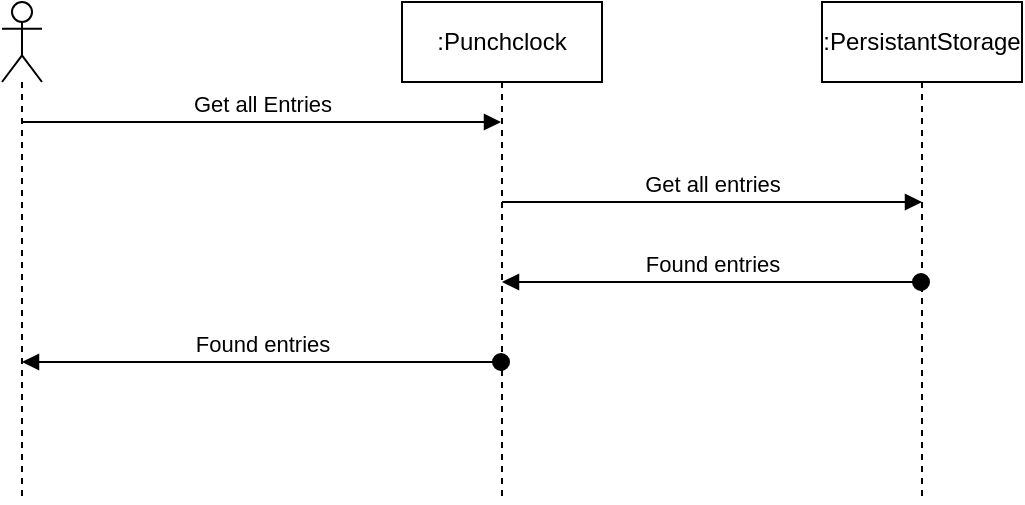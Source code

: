 <mxfile>
    <diagram id="ONoZ7lR5CvCl9lCxP3sI" name="Page-1">
        <mxGraphModel dx="907" dy="771" grid="1" gridSize="10" guides="1" tooltips="1" connect="1" arrows="1" fold="1" page="1" pageScale="1" pageWidth="850" pageHeight="1100" math="0" shadow="0">
            <root>
                <mxCell id="0"/>
                <mxCell id="1" parent="0"/>
                <mxCell id="2" value=":Punchclock" style="shape=umlLifeline;perimeter=lifelinePerimeter;whiteSpace=wrap;html=1;container=1;collapsible=0;recursiveResize=0;outlineConnect=0;" vertex="1" parent="1">
                    <mxGeometry x="270" y="120" width="100" height="250" as="geometry"/>
                </mxCell>
                <mxCell id="3" value="" style="shape=umlLifeline;participant=umlActor;perimeter=lifelinePerimeter;whiteSpace=wrap;html=1;container=1;collapsible=0;recursiveResize=0;verticalAlign=top;spacingTop=36;outlineConnect=0;" vertex="1" parent="1">
                    <mxGeometry x="70" y="120" width="20" height="250" as="geometry"/>
                </mxCell>
                <mxCell id="4" value="Get all Entries" style="html=1;verticalAlign=bottom;endArrow=block;" edge="1" parent="1" source="3" target="2">
                    <mxGeometry width="80" relative="1" as="geometry">
                        <mxPoint x="130" y="180" as="sourcePoint"/>
                        <mxPoint x="210" y="180" as="targetPoint"/>
                        <Array as="points">
                            <mxPoint x="160" y="180"/>
                        </Array>
                    </mxGeometry>
                </mxCell>
                <mxCell id="5" value="Found entries" style="html=1;verticalAlign=bottom;startArrow=oval;startFill=1;endArrow=block;startSize=8;" edge="1" parent="1" source="2" target="3">
                    <mxGeometry width="60" relative="1" as="geometry">
                        <mxPoint x="130" y="300" as="sourcePoint"/>
                        <mxPoint x="190" y="300" as="targetPoint"/>
                        <Array as="points">
                            <mxPoint x="260" y="300"/>
                        </Array>
                    </mxGeometry>
                </mxCell>
                <mxCell id="6" value=":PersistantStorage" style="shape=umlLifeline;perimeter=lifelinePerimeter;whiteSpace=wrap;html=1;container=1;collapsible=0;recursiveResize=0;outlineConnect=0;" vertex="1" parent="1">
                    <mxGeometry x="480" y="120" width="100" height="250" as="geometry"/>
                </mxCell>
                <mxCell id="7" value="Get all entries" style="html=1;verticalAlign=bottom;endArrow=block;" edge="1" parent="1">
                    <mxGeometry width="80" relative="1" as="geometry">
                        <mxPoint x="320" y="220" as="sourcePoint"/>
                        <mxPoint x="530" y="220" as="targetPoint"/>
                    </mxGeometry>
                </mxCell>
                <mxCell id="8" value="Found entries" style="html=1;verticalAlign=bottom;startArrow=oval;startFill=1;endArrow=block;startSize=8;" edge="1" parent="1" source="6" target="2">
                    <mxGeometry width="60" relative="1" as="geometry">
                        <mxPoint x="500" y="330" as="sourcePoint"/>
                        <mxPoint x="350" y="330" as="targetPoint"/>
                        <Array as="points">
                            <mxPoint x="410" y="260"/>
                            <mxPoint x="350" y="260"/>
                        </Array>
                    </mxGeometry>
                </mxCell>
            </root>
        </mxGraphModel>
    </diagram>
</mxfile>